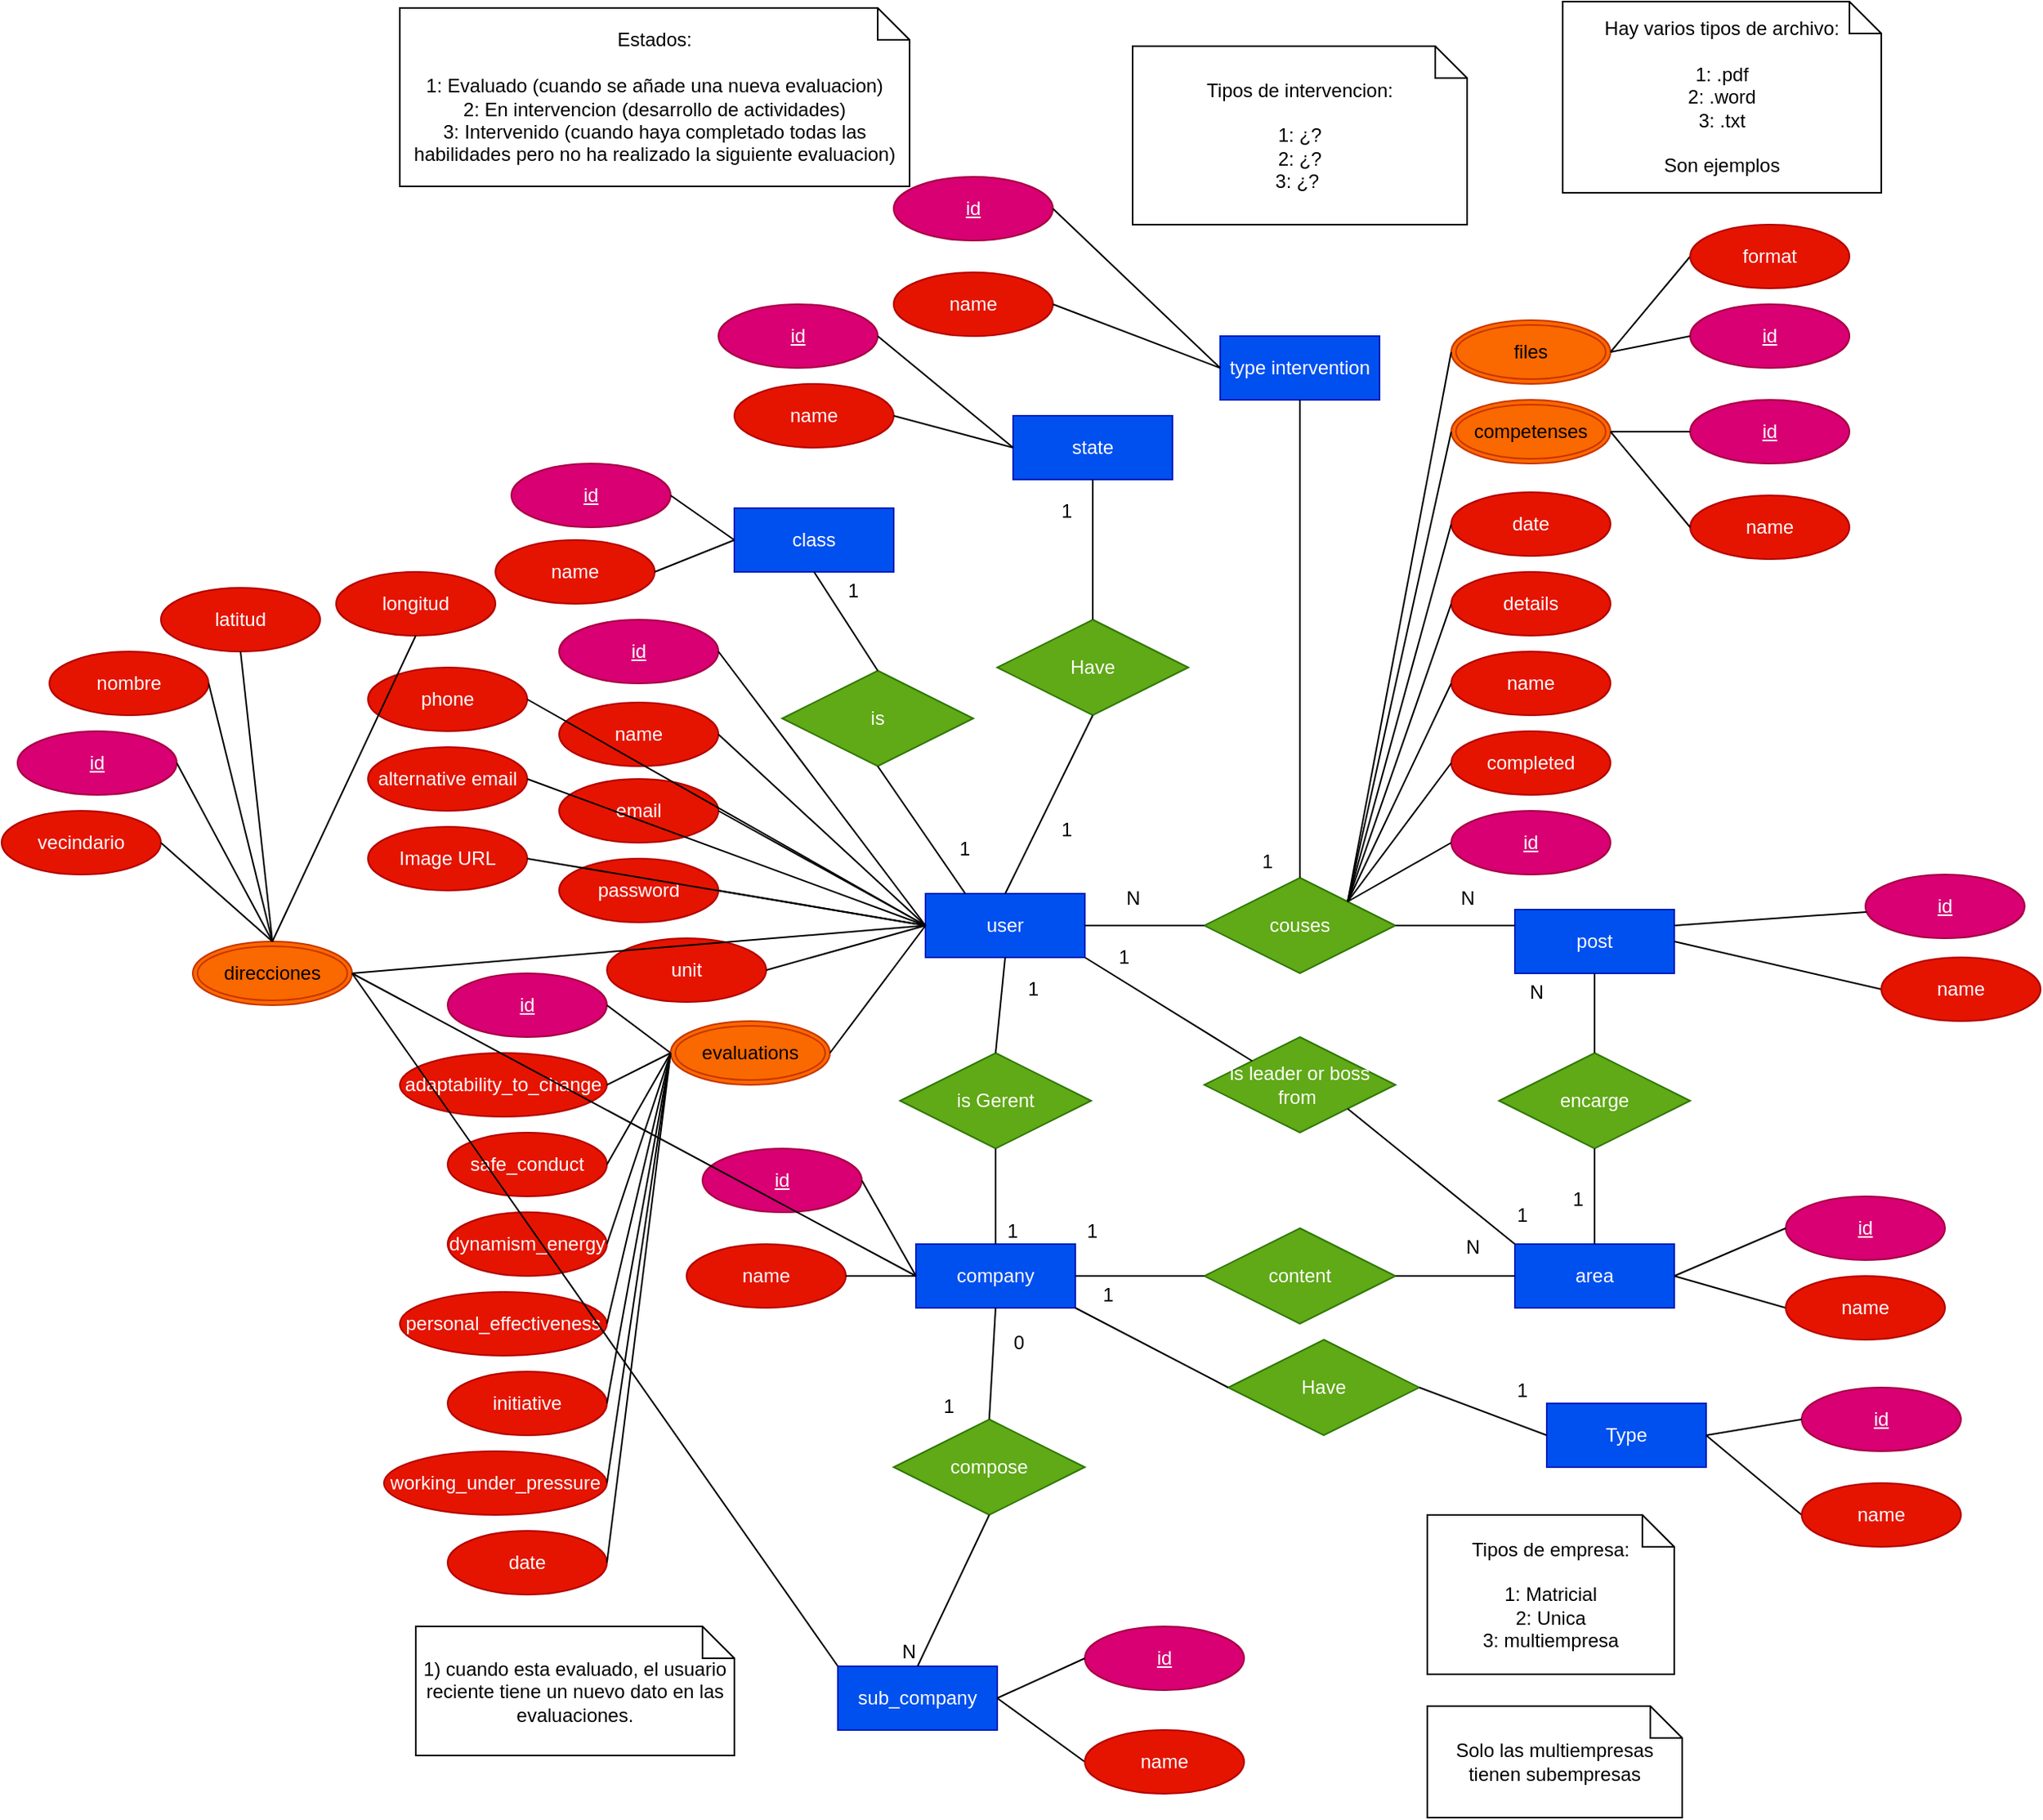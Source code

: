 <mxfile version="24.2.5" type="device">
  <diagram name="Página-1" id="EYCb0lUBgIPTqlnslGdS">
    <mxGraphModel dx="2062" dy="1909" grid="1" gridSize="10" guides="1" tooltips="1" connect="1" arrows="1" fold="1" page="1" pageScale="1" pageWidth="827" pageHeight="1169" math="0" shadow="0">
      <root>
        <mxCell id="0" />
        <mxCell id="1" parent="0" />
        <mxCell id="y1MdgZfW1Sjy6cEv1bNo-1" value="user" style="whiteSpace=wrap;html=1;align=center;fillColor=#0050ef;fontColor=#ffffff;strokeColor=#001DBC;" parent="1" vertex="1">
          <mxGeometry x="330" y="60" width="100" height="40" as="geometry" />
        </mxCell>
        <mxCell id="y1MdgZfW1Sjy6cEv1bNo-3" value="id" style="ellipse;whiteSpace=wrap;html=1;align=center;fontStyle=4;fillColor=#d80073;fontColor=#ffffff;strokeColor=#A50040;" parent="1" vertex="1">
          <mxGeometry x="100" y="-112" width="100" height="40" as="geometry" />
        </mxCell>
        <mxCell id="y1MdgZfW1Sjy6cEv1bNo-4" value="name" style="ellipse;whiteSpace=wrap;html=1;align=center;fillColor=#e51400;fontColor=#ffffff;strokeColor=#B20000;fontStyle=0" parent="1" vertex="1">
          <mxGeometry x="100" y="-60" width="100" height="40" as="geometry" />
        </mxCell>
        <mxCell id="y1MdgZfW1Sjy6cEv1bNo-5" value="" style="endArrow=none;html=1;rounded=0;exitX=1;exitY=0.5;exitDx=0;exitDy=0;entryX=0;entryY=0.5;entryDx=0;entryDy=0;" parent="1" source="y1MdgZfW1Sjy6cEv1bNo-3" target="y1MdgZfW1Sjy6cEv1bNo-1" edge="1">
          <mxGeometry relative="1" as="geometry">
            <mxPoint x="330" y="320" as="sourcePoint" />
            <mxPoint x="490" y="320" as="targetPoint" />
          </mxGeometry>
        </mxCell>
        <mxCell id="y1MdgZfW1Sjy6cEv1bNo-6" value="" style="endArrow=none;html=1;rounded=0;exitX=1;exitY=0.5;exitDx=0;exitDy=0;entryX=0;entryY=0.5;entryDx=0;entryDy=0;" parent="1" source="y1MdgZfW1Sjy6cEv1bNo-4" target="y1MdgZfW1Sjy6cEv1bNo-1" edge="1">
          <mxGeometry relative="1" as="geometry">
            <mxPoint x="170" y="50" as="sourcePoint" />
            <mxPoint x="230" y="110" as="targetPoint" />
          </mxGeometry>
        </mxCell>
        <mxCell id="y1MdgZfW1Sjy6cEv1bNo-7" value="company" style="whiteSpace=wrap;html=1;align=center;fillColor=#0050ef;fontColor=#ffffff;strokeColor=#001DBC;" parent="1" vertex="1">
          <mxGeometry x="324" y="280" width="100" height="40" as="geometry" />
        </mxCell>
        <mxCell id="y1MdgZfW1Sjy6cEv1bNo-8" value="id" style="ellipse;whiteSpace=wrap;html=1;align=center;fontStyle=4;fillColor=#d80073;fontColor=#ffffff;strokeColor=#A50040;" parent="1" vertex="1">
          <mxGeometry x="190" y="220" width="100" height="40" as="geometry" />
        </mxCell>
        <mxCell id="y1MdgZfW1Sjy6cEv1bNo-10" value="" style="endArrow=none;html=1;rounded=0;entryX=0;entryY=0.5;entryDx=0;entryDy=0;exitX=1;exitY=0.5;exitDx=0;exitDy=0;" parent="1" source="y1MdgZfW1Sjy6cEv1bNo-8" target="y1MdgZfW1Sjy6cEv1bNo-7" edge="1">
          <mxGeometry relative="1" as="geometry">
            <mxPoint x="810" y="-100" as="sourcePoint" />
            <mxPoint x="370" y="-30" as="targetPoint" />
          </mxGeometry>
        </mxCell>
        <mxCell id="y1MdgZfW1Sjy6cEv1bNo-12" value="area" style="whiteSpace=wrap;html=1;align=center;fillColor=#0050ef;fontColor=#ffffff;strokeColor=#001DBC;" parent="1" vertex="1">
          <mxGeometry x="700" y="280" width="100" height="40" as="geometry" />
        </mxCell>
        <mxCell id="y1MdgZfW1Sjy6cEv1bNo-13" value="id" style="ellipse;whiteSpace=wrap;html=1;align=center;fontStyle=4;fillColor=#d80073;fontColor=#ffffff;strokeColor=#A50040;" parent="1" vertex="1">
          <mxGeometry x="870" y="250" width="100" height="40" as="geometry" />
        </mxCell>
        <mxCell id="y1MdgZfW1Sjy6cEv1bNo-15" value="" style="endArrow=none;html=1;rounded=0;entryX=1;entryY=0.5;entryDx=0;entryDy=0;exitX=0;exitY=0.5;exitDx=0;exitDy=0;" parent="1" source="y1MdgZfW1Sjy6cEv1bNo-13" target="y1MdgZfW1Sjy6cEv1bNo-12" edge="1">
          <mxGeometry relative="1" as="geometry">
            <mxPoint x="735" y="410" as="sourcePoint" />
            <mxPoint x="295" y="480" as="targetPoint" />
          </mxGeometry>
        </mxCell>
        <mxCell id="y1MdgZfW1Sjy6cEv1bNo-16" value="" style="endArrow=none;html=1;rounded=0;entryX=1;entryY=0.5;entryDx=0;entryDy=0;exitX=0;exitY=0.5;exitDx=0;exitDy=0;" parent="1" source="bUBmeDMxn6DlmTPQOXft-6" target="y1MdgZfW1Sjy6cEv1bNo-12" edge="1">
          <mxGeometry relative="1" as="geometry">
            <mxPoint x="745" y="470" as="sourcePoint" />
            <mxPoint x="705" y="480" as="targetPoint" />
          </mxGeometry>
        </mxCell>
        <mxCell id="y1MdgZfW1Sjy6cEv1bNo-17" value="post" style="whiteSpace=wrap;html=1;align=center;fillColor=#0050ef;fontColor=#ffffff;strokeColor=#001DBC;" parent="1" vertex="1">
          <mxGeometry x="700" y="70" width="100" height="40" as="geometry" />
        </mxCell>
        <mxCell id="y1MdgZfW1Sjy6cEv1bNo-18" value="id" style="ellipse;whiteSpace=wrap;html=1;align=center;fontStyle=4;fillColor=#d80073;fontColor=#ffffff;strokeColor=#A50040;" parent="1" vertex="1">
          <mxGeometry x="920" y="48" width="100" height="40" as="geometry" />
        </mxCell>
        <mxCell id="y1MdgZfW1Sjy6cEv1bNo-20" value="" style="endArrow=none;html=1;rounded=0;entryX=1;entryY=0.25;entryDx=0;entryDy=0;" parent="1" source="y1MdgZfW1Sjy6cEv1bNo-18" target="y1MdgZfW1Sjy6cEv1bNo-17" edge="1">
          <mxGeometry relative="1" as="geometry">
            <mxPoint x="335" y="730" as="sourcePoint" />
            <mxPoint x="-105" y="800" as="targetPoint" />
          </mxGeometry>
        </mxCell>
        <mxCell id="y1MdgZfW1Sjy6cEv1bNo-21" value="" style="endArrow=none;html=1;rounded=0;entryX=1;entryY=0.5;entryDx=0;entryDy=0;exitX=0;exitY=0.5;exitDx=0;exitDy=0;" parent="1" source="bUBmeDMxn6DlmTPQOXft-8" target="y1MdgZfW1Sjy6cEv1bNo-17" edge="1">
          <mxGeometry relative="1" as="geometry">
            <mxPoint x="304" y="870" as="sourcePoint" />
            <mxPoint x="305" y="800" as="targetPoint" />
          </mxGeometry>
        </mxCell>
        <mxCell id="y1MdgZfW1Sjy6cEv1bNo-22" value="sub_company" style="whiteSpace=wrap;html=1;align=center;fillColor=#0050ef;fontColor=#ffffff;strokeColor=#001DBC;" parent="1" vertex="1">
          <mxGeometry x="275" y="545" width="100" height="40" as="geometry" />
        </mxCell>
        <mxCell id="y1MdgZfW1Sjy6cEv1bNo-23" value="id" style="ellipse;whiteSpace=wrap;html=1;align=center;fontStyle=4;fillColor=#d80073;fontColor=#ffffff;strokeColor=#A50040;" parent="1" vertex="1">
          <mxGeometry x="430" y="520" width="100" height="40" as="geometry" />
        </mxCell>
        <mxCell id="y1MdgZfW1Sjy6cEv1bNo-25" value="" style="endArrow=none;html=1;rounded=0;entryX=1;entryY=0.5;entryDx=0;entryDy=0;exitX=0;exitY=0.5;exitDx=0;exitDy=0;" parent="1" source="y1MdgZfW1Sjy6cEv1bNo-23" target="y1MdgZfW1Sjy6cEv1bNo-22" edge="1">
          <mxGeometry relative="1" as="geometry">
            <mxPoint x="325" y="890" as="sourcePoint" />
            <mxPoint x="-115" y="960" as="targetPoint" />
          </mxGeometry>
        </mxCell>
        <mxCell id="y1MdgZfW1Sjy6cEv1bNo-26" value="" style="endArrow=none;html=1;rounded=0;entryX=1;entryY=0.5;entryDx=0;entryDy=0;exitX=0;exitY=0.5;exitDx=0;exitDy=0;" parent="1" source="nqPw1B9akF7yrXSdxcPa-13" target="y1MdgZfW1Sjy6cEv1bNo-22" edge="1">
          <mxGeometry relative="1" as="geometry">
            <mxPoint x="395" y="920" as="sourcePoint" />
            <mxPoint x="295" y="960" as="targetPoint" />
          </mxGeometry>
        </mxCell>
        <mxCell id="y1MdgZfW1Sjy6cEv1bNo-27" value="evaluations" style="ellipse;shape=doubleEllipse;margin=3;whiteSpace=wrap;html=1;align=center;fillColor=#fa6800;fontColor=#000000;strokeColor=#C73500;" parent="1" vertex="1">
          <mxGeometry x="170" y="140" width="100" height="40" as="geometry" />
        </mxCell>
        <mxCell id="y1MdgZfW1Sjy6cEv1bNo-28" value="" style="endArrow=none;html=1;rounded=0;exitX=1;exitY=0.5;exitDx=0;exitDy=0;entryX=0;entryY=0.5;entryDx=0;entryDy=0;" parent="1" source="y1MdgZfW1Sjy6cEv1bNo-27" target="y1MdgZfW1Sjy6cEv1bNo-1" edge="1">
          <mxGeometry relative="1" as="geometry">
            <mxPoint x="170" y="110" as="sourcePoint" />
            <mxPoint x="220" y="110" as="targetPoint" />
          </mxGeometry>
        </mxCell>
        <mxCell id="y1MdgZfW1Sjy6cEv1bNo-29" value="id" style="ellipse;whiteSpace=wrap;html=1;align=center;fontStyle=4;fillColor=#d80073;fontColor=#ffffff;strokeColor=#A50040;" parent="1" vertex="1">
          <mxGeometry x="30" y="110" width="100" height="40" as="geometry" />
        </mxCell>
        <mxCell id="y1MdgZfW1Sjy6cEv1bNo-32" value="adaptability_to_change" style="ellipse;whiteSpace=wrap;html=1;align=center;fillColor=#e51400;fontColor=#ffffff;strokeColor=#B20000;" parent="1" vertex="1">
          <mxGeometry y="160" width="130" height="40" as="geometry" />
        </mxCell>
        <mxCell id="y1MdgZfW1Sjy6cEv1bNo-33" value="safe_conduct" style="ellipse;whiteSpace=wrap;html=1;align=center;fillColor=#e51400;fontColor=#ffffff;strokeColor=#B20000;" parent="1" vertex="1">
          <mxGeometry x="30" y="210" width="100" height="40" as="geometry" />
        </mxCell>
        <mxCell id="y1MdgZfW1Sjy6cEv1bNo-34" value="dynamism_energy" style="ellipse;whiteSpace=wrap;html=1;align=center;fillColor=#e51400;fontColor=#ffffff;strokeColor=#B20000;" parent="1" vertex="1">
          <mxGeometry x="30" y="260" width="100" height="40" as="geometry" />
        </mxCell>
        <mxCell id="y1MdgZfW1Sjy6cEv1bNo-35" value="personal_effectiveness" style="ellipse;whiteSpace=wrap;html=1;align=center;fillColor=#e51400;fontColor=#ffffff;strokeColor=#B20000;" parent="1" vertex="1">
          <mxGeometry y="310" width="130" height="40" as="geometry" />
        </mxCell>
        <mxCell id="y1MdgZfW1Sjy6cEv1bNo-36" value="initiative" style="ellipse;whiteSpace=wrap;html=1;align=center;fillColor=#e51400;fontColor=#ffffff;strokeColor=#B20000;" parent="1" vertex="1">
          <mxGeometry x="30" y="360" width="100" height="40" as="geometry" />
        </mxCell>
        <mxCell id="y1MdgZfW1Sjy6cEv1bNo-37" value="working_under_pressure" style="ellipse;whiteSpace=wrap;html=1;align=center;fillColor=#e51400;fontColor=#ffffff;strokeColor=#B20000;" parent="1" vertex="1">
          <mxGeometry x="-10" y="410" width="140" height="40" as="geometry" />
        </mxCell>
        <mxCell id="y1MdgZfW1Sjy6cEv1bNo-38" value="date" style="ellipse;whiteSpace=wrap;html=1;align=center;fillColor=#e51400;fontColor=#ffffff;strokeColor=#B20000;" parent="1" vertex="1">
          <mxGeometry x="30" y="460" width="100" height="40" as="geometry" />
        </mxCell>
        <mxCell id="y1MdgZfW1Sjy6cEv1bNo-39" value="" style="endArrow=none;html=1;rounded=0;exitX=0;exitY=0.5;exitDx=0;exitDy=0;entryX=1;entryY=0.5;entryDx=0;entryDy=0;" parent="1" source="y1MdgZfW1Sjy6cEv1bNo-27" target="y1MdgZfW1Sjy6cEv1bNo-29" edge="1">
          <mxGeometry relative="1" as="geometry">
            <mxPoint x="270" y="310" as="sourcePoint" />
            <mxPoint x="320" y="110" as="targetPoint" />
          </mxGeometry>
        </mxCell>
        <mxCell id="y1MdgZfW1Sjy6cEv1bNo-40" value="" style="endArrow=none;html=1;rounded=0;entryX=1;entryY=0.5;entryDx=0;entryDy=0;exitX=0;exitY=0.5;exitDx=0;exitDy=0;" parent="1" source="y1MdgZfW1Sjy6cEv1bNo-27" target="y1MdgZfW1Sjy6cEv1bNo-32" edge="1">
          <mxGeometry relative="1" as="geometry">
            <mxPoint x="200" y="240" as="sourcePoint" />
            <mxPoint x="140" y="140" as="targetPoint" />
          </mxGeometry>
        </mxCell>
        <mxCell id="y1MdgZfW1Sjy6cEv1bNo-41" value="" style="endArrow=none;html=1;rounded=0;entryX=1;entryY=0.5;entryDx=0;entryDy=0;exitX=0;exitY=0.5;exitDx=0;exitDy=0;" parent="1" source="y1MdgZfW1Sjy6cEv1bNo-27" target="y1MdgZfW1Sjy6cEv1bNo-33" edge="1">
          <mxGeometry relative="1" as="geometry">
            <mxPoint x="170" y="310" as="sourcePoint" />
            <mxPoint x="140" y="190" as="targetPoint" />
          </mxGeometry>
        </mxCell>
        <mxCell id="y1MdgZfW1Sjy6cEv1bNo-42" value="" style="endArrow=none;html=1;rounded=0;entryX=1;entryY=0.5;entryDx=0;entryDy=0;exitX=0;exitY=0.5;exitDx=0;exitDy=0;" parent="1" source="y1MdgZfW1Sjy6cEv1bNo-27" target="y1MdgZfW1Sjy6cEv1bNo-34" edge="1">
          <mxGeometry relative="1" as="geometry">
            <mxPoint x="160" y="330" as="sourcePoint" />
            <mxPoint x="140" y="240" as="targetPoint" />
          </mxGeometry>
        </mxCell>
        <mxCell id="y1MdgZfW1Sjy6cEv1bNo-43" value="" style="endArrow=none;html=1;rounded=0;entryX=1;entryY=0.5;entryDx=0;entryDy=0;exitX=0;exitY=0.5;exitDx=0;exitDy=0;" parent="1" source="y1MdgZfW1Sjy6cEv1bNo-27" target="y1MdgZfW1Sjy6cEv1bNo-35" edge="1">
          <mxGeometry relative="1" as="geometry">
            <mxPoint x="170" y="310" as="sourcePoint" />
            <mxPoint x="140" y="290" as="targetPoint" />
          </mxGeometry>
        </mxCell>
        <mxCell id="y1MdgZfW1Sjy6cEv1bNo-44" value="" style="endArrow=none;html=1;rounded=0;entryX=1;entryY=0.5;entryDx=0;entryDy=0;exitX=0;exitY=0.5;exitDx=0;exitDy=0;" parent="1" source="y1MdgZfW1Sjy6cEv1bNo-27" target="y1MdgZfW1Sjy6cEv1bNo-36" edge="1">
          <mxGeometry relative="1" as="geometry">
            <mxPoint x="170" y="250" as="sourcePoint" />
            <mxPoint x="150" y="300" as="targetPoint" />
          </mxGeometry>
        </mxCell>
        <mxCell id="y1MdgZfW1Sjy6cEv1bNo-45" value="" style="endArrow=none;html=1;rounded=0;entryX=1;entryY=0.5;entryDx=0;entryDy=0;exitX=0;exitY=0.5;exitDx=0;exitDy=0;" parent="1" source="y1MdgZfW1Sjy6cEv1bNo-27" target="y1MdgZfW1Sjy6cEv1bNo-37" edge="1">
          <mxGeometry relative="1" as="geometry">
            <mxPoint x="190" y="330" as="sourcePoint" />
            <mxPoint x="160" y="310" as="targetPoint" />
          </mxGeometry>
        </mxCell>
        <mxCell id="y1MdgZfW1Sjy6cEv1bNo-46" value="" style="endArrow=none;html=1;rounded=0;entryX=1;entryY=0.5;entryDx=0;entryDy=0;exitX=0;exitY=0.5;exitDx=0;exitDy=0;" parent="1" source="y1MdgZfW1Sjy6cEv1bNo-27" target="y1MdgZfW1Sjy6cEv1bNo-38" edge="1">
          <mxGeometry relative="1" as="geometry">
            <mxPoint x="200" y="340" as="sourcePoint" />
            <mxPoint x="170" y="320" as="targetPoint" />
          </mxGeometry>
        </mxCell>
        <mxCell id="y1MdgZfW1Sjy6cEv1bNo-47" value="couses" style="shape=rhombus;perimeter=rhombusPerimeter;whiteSpace=wrap;html=1;align=center;fillColor=#60a917;fontColor=#ffffff;strokeColor=#2D7600;" parent="1" vertex="1">
          <mxGeometry x="505" y="50" width="120" height="60" as="geometry" />
        </mxCell>
        <mxCell id="y1MdgZfW1Sjy6cEv1bNo-49" value="" style="endArrow=none;html=1;rounded=0;entryX=1;entryY=0.5;entryDx=0;entryDy=0;exitX=0;exitY=0.5;exitDx=0;exitDy=0;" parent="1" source="y1MdgZfW1Sjy6cEv1bNo-47" target="y1MdgZfW1Sjy6cEv1bNo-1" edge="1">
          <mxGeometry relative="1" as="geometry">
            <mxPoint x="460" y="270" as="sourcePoint" />
            <mxPoint x="620" y="270" as="targetPoint" />
          </mxGeometry>
        </mxCell>
        <mxCell id="bUBmeDMxn6DlmTPQOXft-1" value="compose" style="shape=rhombus;perimeter=rhombusPerimeter;whiteSpace=wrap;html=1;align=center;fillColor=#60a917;fontColor=#ffffff;strokeColor=#2D7600;" parent="1" vertex="1">
          <mxGeometry x="310" y="390" width="120" height="60" as="geometry" />
        </mxCell>
        <mxCell id="bUBmeDMxn6DlmTPQOXft-2" value="" style="endArrow=none;html=1;rounded=0;exitX=0.5;exitY=0;exitDx=0;exitDy=0;entryX=0.5;entryY=1;entryDx=0;entryDy=0;" parent="1" source="bUBmeDMxn6DlmTPQOXft-1" target="y1MdgZfW1Sjy6cEv1bNo-7" edge="1">
          <mxGeometry relative="1" as="geometry">
            <mxPoint x="15" y="620" as="sourcePoint" />
            <mxPoint x="335" y="680" as="targetPoint" />
          </mxGeometry>
        </mxCell>
        <mxCell id="bUBmeDMxn6DlmTPQOXft-3" value="0" style="resizable=0;html=1;whiteSpace=wrap;align=right;verticalAlign=bottom;" parent="bUBmeDMxn6DlmTPQOXft-2" connectable="0" vertex="1">
          <mxGeometry x="1" relative="1" as="geometry">
            <mxPoint x="20" y="30" as="offset" />
          </mxGeometry>
        </mxCell>
        <mxCell id="bUBmeDMxn6DlmTPQOXft-4" value="" style="endArrow=none;html=1;rounded=0;entryX=0.5;entryY=0;entryDx=0;entryDy=0;exitX=0.5;exitY=1;exitDx=0;exitDy=0;" parent="1" source="bUBmeDMxn6DlmTPQOXft-1" target="y1MdgZfW1Sjy6cEv1bNo-22" edge="1">
          <mxGeometry relative="1" as="geometry">
            <mxPoint x="135" y="620" as="sourcePoint" />
            <mxPoint x="195" y="620" as="targetPoint" />
          </mxGeometry>
        </mxCell>
        <mxCell id="bUBmeDMxn6DlmTPQOXft-5" value="N" style="resizable=0;html=1;whiteSpace=wrap;align=right;verticalAlign=bottom;" parent="bUBmeDMxn6DlmTPQOXft-4" connectable="0" vertex="1">
          <mxGeometry x="1" relative="1" as="geometry" />
        </mxCell>
        <mxCell id="bUBmeDMxn6DlmTPQOXft-6" value="name" style="ellipse;whiteSpace=wrap;html=1;align=center;fillColor=#e51400;fontColor=#ffffff;strokeColor=#B20000;" parent="1" vertex="1">
          <mxGeometry x="870" y="300" width="100" height="40" as="geometry" />
        </mxCell>
        <mxCell id="bUBmeDMxn6DlmTPQOXft-8" value="name" style="ellipse;whiteSpace=wrap;html=1;align=center;fillColor=#e51400;fontColor=#ffffff;strokeColor=#B20000;" parent="1" vertex="1">
          <mxGeometry x="930" y="100" width="100" height="40" as="geometry" />
        </mxCell>
        <mxCell id="nqPw1B9akF7yrXSdxcPa-9" value="1" style="resizable=0;html=1;whiteSpace=wrap;align=right;verticalAlign=bottom;" parent="1" connectable="0" vertex="1">
          <mxGeometry x="349.997" y="390.005" as="geometry" />
        </mxCell>
        <mxCell id="nqPw1B9akF7yrXSdxcPa-11" value="name" style="ellipse;whiteSpace=wrap;html=1;align=center;fillColor=#e51400;fontColor=#ffffff;strokeColor=#B20000;" parent="1" vertex="1">
          <mxGeometry x="180" y="280" width="100" height="40" as="geometry" />
        </mxCell>
        <mxCell id="nqPw1B9akF7yrXSdxcPa-12" value="" style="endArrow=none;html=1;rounded=0;entryX=0;entryY=0.5;entryDx=0;entryDy=0;exitX=1;exitY=0.5;exitDx=0;exitDy=0;" parent="1" source="nqPw1B9akF7yrXSdxcPa-11" target="y1MdgZfW1Sjy6cEv1bNo-7" edge="1">
          <mxGeometry relative="1" as="geometry">
            <mxPoint x="365" y="480" as="sourcePoint" />
            <mxPoint x="295" y="590" as="targetPoint" />
          </mxGeometry>
        </mxCell>
        <mxCell id="nqPw1B9akF7yrXSdxcPa-13" value="name" style="ellipse;whiteSpace=wrap;html=1;align=center;fillColor=#e51400;fontColor=#ffffff;strokeColor=#B20000;" parent="1" vertex="1">
          <mxGeometry x="430" y="585" width="100" height="40" as="geometry" />
        </mxCell>
        <mxCell id="nqPw1B9akF7yrXSdxcPa-17" value="" style="endArrow=none;html=1;rounded=0;exitX=1;exitY=0.5;exitDx=0;exitDy=0;entryX=0;entryY=0.25;entryDx=0;entryDy=0;" parent="1" source="y1MdgZfW1Sjy6cEv1bNo-47" target="y1MdgZfW1Sjy6cEv1bNo-17" edge="1">
          <mxGeometry relative="1" as="geometry">
            <mxPoint x="510" y="90" as="sourcePoint" />
            <mxPoint x="680" y="80" as="targetPoint" />
          </mxGeometry>
        </mxCell>
        <mxCell id="nqPw1B9akF7yrXSdxcPa-18" value="encarge" style="shape=rhombus;perimeter=rhombusPerimeter;whiteSpace=wrap;html=1;align=center;fillColor=#60a917;fontColor=#ffffff;strokeColor=#2D7600;" parent="1" vertex="1">
          <mxGeometry x="690" y="160" width="120" height="60" as="geometry" />
        </mxCell>
        <mxCell id="nqPw1B9akF7yrXSdxcPa-19" value="" style="endArrow=none;html=1;rounded=0;exitX=0.5;exitY=0;exitDx=0;exitDy=0;entryX=0.5;entryY=1;entryDx=0;entryDy=0;" parent="1" source="nqPw1B9akF7yrXSdxcPa-18" target="y1MdgZfW1Sjy6cEv1bNo-17" edge="1">
          <mxGeometry relative="1" as="geometry">
            <mxPoint x="630" y="90" as="sourcePoint" />
            <mxPoint x="710" y="90" as="targetPoint" />
          </mxGeometry>
        </mxCell>
        <mxCell id="nqPw1B9akF7yrXSdxcPa-20" value="" style="endArrow=none;html=1;rounded=0;exitX=0.5;exitY=1;exitDx=0;exitDy=0;entryX=0.5;entryY=0;entryDx=0;entryDy=0;" parent="1" source="nqPw1B9akF7yrXSdxcPa-18" target="y1MdgZfW1Sjy6cEv1bNo-12" edge="1">
          <mxGeometry relative="1" as="geometry">
            <mxPoint x="640" y="100" as="sourcePoint" />
            <mxPoint x="720" y="100" as="targetPoint" />
          </mxGeometry>
        </mxCell>
        <mxCell id="nqPw1B9akF7yrXSdxcPa-21" value="N" style="resizable=0;html=1;whiteSpace=wrap;align=right;verticalAlign=bottom;" parent="1" connectable="0" vertex="1">
          <mxGeometry x="719.997" y="130.005" as="geometry" />
        </mxCell>
        <mxCell id="nqPw1B9akF7yrXSdxcPa-22" value="1" style="resizable=0;html=1;whiteSpace=wrap;align=right;verticalAlign=bottom;" parent="1" connectable="0" vertex="1">
          <mxGeometry x="744.997" y="260.005" as="geometry" />
        </mxCell>
        <mxCell id="nqPw1B9akF7yrXSdxcPa-23" value="content" style="shape=rhombus;perimeter=rhombusPerimeter;whiteSpace=wrap;html=1;align=center;fillColor=#60a917;fontColor=#ffffff;strokeColor=#2D7600;" parent="1" vertex="1">
          <mxGeometry x="505" y="270" width="120" height="60" as="geometry" />
        </mxCell>
        <mxCell id="nqPw1B9akF7yrXSdxcPa-24" value="" style="endArrow=none;html=1;rounded=0;entryX=1;entryY=0.5;entryDx=0;entryDy=0;exitX=0;exitY=0.5;exitDx=0;exitDy=0;" parent="1" source="nqPw1B9akF7yrXSdxcPa-23" target="y1MdgZfW1Sjy6cEv1bNo-7" edge="1">
          <mxGeometry relative="1" as="geometry">
            <mxPoint x="510" y="90" as="sourcePoint" />
            <mxPoint x="430" y="100" as="targetPoint" />
          </mxGeometry>
        </mxCell>
        <mxCell id="nqPw1B9akF7yrXSdxcPa-25" value="1" style="resizable=0;html=1;whiteSpace=wrap;align=right;verticalAlign=bottom;" parent="1" connectable="0" vertex="1">
          <mxGeometry x="439.997" y="280.005" as="geometry" />
        </mxCell>
        <mxCell id="nqPw1B9akF7yrXSdxcPa-27" value="" style="endArrow=none;html=1;rounded=0;exitX=0;exitY=0.5;exitDx=0;exitDy=0;entryX=1;entryY=0.5;entryDx=0;entryDy=0;" parent="1" source="y1MdgZfW1Sjy6cEv1bNo-12" target="nqPw1B9akF7yrXSdxcPa-23" edge="1">
          <mxGeometry relative="1" as="geometry">
            <mxPoint x="720" y="170" as="sourcePoint" />
            <mxPoint x="760" y="120" as="targetPoint" />
          </mxGeometry>
        </mxCell>
        <mxCell id="nqPw1B9akF7yrXSdxcPa-28" value="N" style="resizable=0;html=1;whiteSpace=wrap;align=right;verticalAlign=bottom;" parent="1" connectable="0" vertex="1">
          <mxGeometry x="679.997" y="290.005" as="geometry" />
        </mxCell>
        <mxCell id="nqPw1B9akF7yrXSdxcPa-30" value="Type" style="whiteSpace=wrap;html=1;align=center;fillColor=#0050ef;fontColor=#ffffff;strokeColor=#001DBC;" parent="1" vertex="1">
          <mxGeometry x="720" y="380" width="100" height="40" as="geometry" />
        </mxCell>
        <mxCell id="nqPw1B9akF7yrXSdxcPa-31" value="Have" style="shape=rhombus;perimeter=rhombusPerimeter;whiteSpace=wrap;html=1;align=center;fillColor=#60a917;fontColor=#ffffff;strokeColor=#2D7600;" parent="1" vertex="1">
          <mxGeometry x="520" y="340" width="120" height="60" as="geometry" />
        </mxCell>
        <mxCell id="nqPw1B9akF7yrXSdxcPa-32" value="" style="endArrow=none;html=1;rounded=0;entryX=1;entryY=1;entryDx=0;entryDy=0;exitX=0;exitY=0.5;exitDx=0;exitDy=0;" parent="1" source="nqPw1B9akF7yrXSdxcPa-31" target="y1MdgZfW1Sjy6cEv1bNo-7" edge="1">
          <mxGeometry relative="1" as="geometry">
            <mxPoint x="515" y="300" as="sourcePoint" />
            <mxPoint x="424" y="300" as="targetPoint" />
          </mxGeometry>
        </mxCell>
        <mxCell id="nqPw1B9akF7yrXSdxcPa-33" value="1" style="resizable=0;html=1;whiteSpace=wrap;align=right;verticalAlign=bottom;" parent="1" connectable="0" vertex="1">
          <mxGeometry x="449.997" y="320.005" as="geometry" />
        </mxCell>
        <mxCell id="nqPw1B9akF7yrXSdxcPa-34" value="" style="endArrow=none;html=1;rounded=0;entryX=1;entryY=0.5;entryDx=0;entryDy=0;exitX=0;exitY=0.5;exitDx=0;exitDy=0;" parent="1" source="nqPw1B9akF7yrXSdxcPa-30" target="nqPw1B9akF7yrXSdxcPa-31" edge="1">
          <mxGeometry relative="1" as="geometry">
            <mxPoint x="500" y="340" as="sourcePoint" />
            <mxPoint x="424" y="320" as="targetPoint" />
          </mxGeometry>
        </mxCell>
        <mxCell id="nqPw1B9akF7yrXSdxcPa-35" value="1" style="resizable=0;html=1;whiteSpace=wrap;align=right;verticalAlign=bottom;" parent="1" connectable="0" vertex="1">
          <mxGeometry x="709.997" y="380.005" as="geometry" />
        </mxCell>
        <mxCell id="nqPw1B9akF7yrXSdxcPa-38" value="id" style="ellipse;whiteSpace=wrap;html=1;align=center;fontStyle=4;fillColor=#d80073;fontColor=#ffffff;strokeColor=#A50040;" parent="1" vertex="1">
          <mxGeometry x="880" y="370" width="100" height="40" as="geometry" />
        </mxCell>
        <mxCell id="nqPw1B9akF7yrXSdxcPa-39" value="" style="endArrow=none;html=1;rounded=0;entryX=1;entryY=0.5;entryDx=0;entryDy=0;exitX=0;exitY=0.5;exitDx=0;exitDy=0;" parent="1" source="nqPw1B9akF7yrXSdxcPa-38" target="nqPw1B9akF7yrXSdxcPa-30" edge="1">
          <mxGeometry relative="1" as="geometry">
            <mxPoint x="762" y="560" as="sourcePoint" />
            <mxPoint x="827" y="450" as="targetPoint" />
          </mxGeometry>
        </mxCell>
        <mxCell id="nqPw1B9akF7yrXSdxcPa-40" value="" style="endArrow=none;html=1;rounded=0;entryX=1;entryY=0.5;entryDx=0;entryDy=0;exitX=0;exitY=0.5;exitDx=0;exitDy=0;" parent="1" source="nqPw1B9akF7yrXSdxcPa-41" target="nqPw1B9akF7yrXSdxcPa-30" edge="1">
          <mxGeometry relative="1" as="geometry">
            <mxPoint x="772" y="620" as="sourcePoint" />
            <mxPoint x="827" y="450" as="targetPoint" />
          </mxGeometry>
        </mxCell>
        <mxCell id="nqPw1B9akF7yrXSdxcPa-41" value="name" style="ellipse;whiteSpace=wrap;html=1;align=center;fillColor=#e51400;fontColor=#ffffff;strokeColor=#B20000;" parent="1" vertex="1">
          <mxGeometry x="880" y="430" width="100" height="40" as="geometry" />
        </mxCell>
        <mxCell id="nqPw1B9akF7yrXSdxcPa-53" value="Estados:&lt;div&gt;&lt;br&gt;&lt;/div&gt;&lt;div&gt;1: Evaluado (cuando se añade una nueva evaluacion)&lt;/div&gt;&lt;div&gt;2: En intervencion (desarrollo de actividades)&lt;/div&gt;&lt;div&gt;3: Intervenido (cuando haya completado todas las habilidades pero no ha realizado la siguiente evaluacion)&lt;/div&gt;" style="shape=note;size=20;whiteSpace=wrap;html=1;" parent="1" vertex="1">
          <mxGeometry y="-496" width="320" height="112" as="geometry" />
        </mxCell>
        <mxCell id="nqPw1B9akF7yrXSdxcPa-56" value="state" style="whiteSpace=wrap;html=1;align=center;fillColor=#0050ef;fontColor=#ffffff;strokeColor=#001DBC;" parent="1" vertex="1">
          <mxGeometry x="385" y="-240" width="100" height="40" as="geometry" />
        </mxCell>
        <mxCell id="nqPw1B9akF7yrXSdxcPa-57" value="Have" style="shape=rhombus;perimeter=rhombusPerimeter;whiteSpace=wrap;html=1;align=center;fillColor=#60a917;fontColor=#ffffff;strokeColor=#2D7600;" parent="1" vertex="1">
          <mxGeometry x="375" y="-112" width="120" height="60" as="geometry" />
        </mxCell>
        <mxCell id="nqPw1B9akF7yrXSdxcPa-58" value="" style="endArrow=none;html=1;rounded=0;entryX=0.5;entryY=0;entryDx=0;entryDy=0;exitX=0.5;exitY=1;exitDx=0;exitDy=0;" parent="1" source="nqPw1B9akF7yrXSdxcPa-57" target="y1MdgZfW1Sjy6cEv1bNo-1" edge="1">
          <mxGeometry relative="1" as="geometry">
            <mxPoint x="515" y="90" as="sourcePoint" />
            <mxPoint x="440" y="90" as="targetPoint" />
          </mxGeometry>
        </mxCell>
        <mxCell id="nqPw1B9akF7yrXSdxcPa-60" value="" style="endArrow=none;html=1;rounded=0;entryX=0.5;entryY=1;entryDx=0;entryDy=0;exitX=0.5;exitY=0;exitDx=0;exitDy=0;" parent="1" source="nqPw1B9akF7yrXSdxcPa-57" target="nqPw1B9akF7yrXSdxcPa-56" edge="1">
          <mxGeometry relative="1" as="geometry">
            <mxPoint x="480" y="30" as="sourcePoint" />
            <mxPoint x="440" y="70" as="targetPoint" />
          </mxGeometry>
        </mxCell>
        <mxCell id="nqPw1B9akF7yrXSdxcPa-62" value="1" style="resizable=0;html=1;whiteSpace=wrap;align=right;verticalAlign=bottom;" parent="1" connectable="0" vertex="1">
          <mxGeometry x="423.997" y="-171.995" as="geometry" />
        </mxCell>
        <mxCell id="nqPw1B9akF7yrXSdxcPa-63" value="1" style="resizable=0;html=1;whiteSpace=wrap;align=right;verticalAlign=bottom;" parent="1" connectable="0" vertex="1">
          <mxGeometry x="423.997" y="28.005" as="geometry" />
        </mxCell>
        <mxCell id="nqPw1B9akF7yrXSdxcPa-64" value="id" style="ellipse;whiteSpace=wrap;html=1;align=center;fontStyle=4;fillColor=#d80073;fontColor=#ffffff;strokeColor=#A50040;" parent="1" vertex="1">
          <mxGeometry x="200" y="-310" width="100" height="40" as="geometry" />
        </mxCell>
        <mxCell id="nqPw1B9akF7yrXSdxcPa-65" value="name" style="ellipse;whiteSpace=wrap;html=1;align=center;fillColor=#e51400;fontColor=#ffffff;strokeColor=#B20000;fontStyle=0" parent="1" vertex="1">
          <mxGeometry x="210" y="-260" width="100" height="40" as="geometry" />
        </mxCell>
        <mxCell id="nqPw1B9akF7yrXSdxcPa-66" value="" style="endArrow=none;html=1;rounded=0;exitX=1;exitY=0.5;exitDx=0;exitDy=0;entryX=0;entryY=0.5;entryDx=0;entryDy=0;" parent="1" source="nqPw1B9akF7yrXSdxcPa-64" target="nqPw1B9akF7yrXSdxcPa-56" edge="1">
          <mxGeometry relative="1" as="geometry">
            <mxPoint x="320" y="60" as="sourcePoint" />
            <mxPoint x="320" y="-180" as="targetPoint" />
          </mxGeometry>
        </mxCell>
        <mxCell id="nqPw1B9akF7yrXSdxcPa-67" value="" style="endArrow=none;html=1;rounded=0;exitX=1;exitY=0.5;exitDx=0;exitDy=0;entryX=0;entryY=0.5;entryDx=0;entryDy=0;" parent="1" source="nqPw1B9akF7yrXSdxcPa-65" target="nqPw1B9akF7yrXSdxcPa-56" edge="1">
          <mxGeometry relative="1" as="geometry">
            <mxPoint x="160" y="-210" as="sourcePoint" />
            <mxPoint x="320" y="-180" as="targetPoint" />
          </mxGeometry>
        </mxCell>
        <mxCell id="nqPw1B9akF7yrXSdxcPa-73" value="N" style="text;html=1;align=center;verticalAlign=middle;resizable=0;points=[];autosize=1;strokeColor=none;fillColor=none;" parent="1" vertex="1">
          <mxGeometry x="655" y="48" width="30" height="30" as="geometry" />
        </mxCell>
        <mxCell id="nqPw1B9akF7yrXSdxcPa-74" value="N" style="text;html=1;align=center;verticalAlign=middle;resizable=0;points=[];autosize=1;strokeColor=none;fillColor=none;" parent="1" vertex="1">
          <mxGeometry x="445" y="48" width="30" height="30" as="geometry" />
        </mxCell>
        <mxCell id="nqPw1B9akF7yrXSdxcPa-76" value="completed" style="ellipse;whiteSpace=wrap;html=1;align=center;fillColor=#e51400;fontColor=#ffffff;strokeColor=#B20000;" parent="1" vertex="1">
          <mxGeometry x="660" y="-42" width="100" height="40" as="geometry" />
        </mxCell>
        <mxCell id="nqPw1B9akF7yrXSdxcPa-77" value="id" style="ellipse;whiteSpace=wrap;html=1;align=center;fontStyle=4;fillColor=#d80073;fontColor=#ffffff;strokeColor=#A50040;" parent="1" vertex="1">
          <mxGeometry x="660" y="8" width="100" height="40" as="geometry" />
        </mxCell>
        <mxCell id="nqPw1B9akF7yrXSdxcPa-78" value="name" style="ellipse;whiteSpace=wrap;html=1;align=center;fillColor=#e51400;fontColor=#ffffff;strokeColor=#B20000;" parent="1" vertex="1">
          <mxGeometry x="660" y="-92" width="100" height="40" as="geometry" />
        </mxCell>
        <mxCell id="nqPw1B9akF7yrXSdxcPa-79" value="details" style="ellipse;whiteSpace=wrap;html=1;align=center;fillColor=#e51400;fontColor=#ffffff;strokeColor=#B20000;" parent="1" vertex="1">
          <mxGeometry x="660" y="-142" width="100" height="40" as="geometry" />
        </mxCell>
        <mxCell id="nqPw1B9akF7yrXSdxcPa-80" value="date" style="ellipse;whiteSpace=wrap;html=1;align=center;fillColor=#e51400;fontColor=#ffffff;strokeColor=#B20000;" parent="1" vertex="1">
          <mxGeometry x="660" y="-192" width="100" height="40" as="geometry" />
        </mxCell>
        <mxCell id="nqPw1B9akF7yrXSdxcPa-81" value="type intervention" style="whiteSpace=wrap;html=1;align=center;fillColor=#0050ef;fontColor=#ffffff;strokeColor=#001DBC;" parent="1" vertex="1">
          <mxGeometry x="515" y="-290" width="100" height="40" as="geometry" />
        </mxCell>
        <mxCell id="nqPw1B9akF7yrXSdxcPa-82" value="" style="endArrow=none;html=1;rounded=0;entryX=0.5;entryY=1;entryDx=0;entryDy=0;exitX=0.5;exitY=0;exitDx=0;exitDy=0;" parent="1" source="y1MdgZfW1Sjy6cEv1bNo-47" target="nqPw1B9akF7yrXSdxcPa-81" edge="1">
          <mxGeometry relative="1" as="geometry">
            <mxPoint x="515" y="90" as="sourcePoint" />
            <mxPoint x="440" y="90" as="targetPoint" />
          </mxGeometry>
        </mxCell>
        <mxCell id="nqPw1B9akF7yrXSdxcPa-83" value="id" style="ellipse;whiteSpace=wrap;html=1;align=center;fontStyle=4;fillColor=#d80073;fontColor=#ffffff;strokeColor=#A50040;" parent="1" vertex="1">
          <mxGeometry x="310" y="-390" width="100" height="40" as="geometry" />
        </mxCell>
        <mxCell id="nqPw1B9akF7yrXSdxcPa-84" value="name" style="ellipse;whiteSpace=wrap;html=1;align=center;fillColor=#e51400;fontColor=#ffffff;strokeColor=#B20000;fontStyle=0" parent="1" vertex="1">
          <mxGeometry x="310" y="-330" width="100" height="40" as="geometry" />
        </mxCell>
        <mxCell id="nqPw1B9akF7yrXSdxcPa-85" value="" style="endArrow=none;html=1;rounded=0;exitX=1;exitY=0.5;exitDx=0;exitDy=0;entryX=0;entryY=0.5;entryDx=0;entryDy=0;" parent="1" source="nqPw1B9akF7yrXSdxcPa-83" target="nqPw1B9akF7yrXSdxcPa-81" edge="1">
          <mxGeometry relative="1" as="geometry">
            <mxPoint x="450" y="-10" as="sourcePoint" />
            <mxPoint x="460" y="-290" as="targetPoint" />
          </mxGeometry>
        </mxCell>
        <mxCell id="nqPw1B9akF7yrXSdxcPa-86" value="" style="endArrow=none;html=1;rounded=0;exitX=1;exitY=0.5;exitDx=0;exitDy=0;entryX=0;entryY=0.5;entryDx=0;entryDy=0;" parent="1" source="nqPw1B9akF7yrXSdxcPa-84" target="nqPw1B9akF7yrXSdxcPa-81" edge="1">
          <mxGeometry relative="1" as="geometry">
            <mxPoint x="290" y="-280" as="sourcePoint" />
            <mxPoint x="460" y="-290" as="targetPoint" />
          </mxGeometry>
        </mxCell>
        <mxCell id="nqPw1B9akF7yrXSdxcPa-87" value="1" style="resizable=0;html=1;whiteSpace=wrap;align=right;verticalAlign=bottom;" parent="1" connectable="0" vertex="1">
          <mxGeometry x="549.997" y="48.005" as="geometry" />
        </mxCell>
        <mxCell id="nqPw1B9akF7yrXSdxcPa-88" value="competenses" style="ellipse;shape=doubleEllipse;margin=3;whiteSpace=wrap;html=1;align=center;fillColor=#fa6800;fontColor=#000000;strokeColor=#C73500;" parent="1" vertex="1">
          <mxGeometry x="660" y="-250" width="100" height="40" as="geometry" />
        </mxCell>
        <mxCell id="nqPw1B9akF7yrXSdxcPa-89" value="files" style="ellipse;shape=doubleEllipse;margin=3;whiteSpace=wrap;html=1;align=center;fillColor=#fa6800;fontColor=#000000;strokeColor=#C73500;" parent="1" vertex="1">
          <mxGeometry x="660" y="-300" width="100" height="40" as="geometry" />
        </mxCell>
        <mxCell id="nqPw1B9akF7yrXSdxcPa-90" value="" style="endArrow=none;html=1;rounded=0;entryX=1;entryY=0;entryDx=0;entryDy=0;exitX=0;exitY=0.5;exitDx=0;exitDy=0;" parent="1" source="nqPw1B9akF7yrXSdxcPa-77" target="y1MdgZfW1Sjy6cEv1bNo-47" edge="1">
          <mxGeometry relative="1" as="geometry">
            <mxPoint x="931" y="81" as="sourcePoint" />
            <mxPoint x="810" y="90" as="targetPoint" />
          </mxGeometry>
        </mxCell>
        <mxCell id="nqPw1B9akF7yrXSdxcPa-91" value="" style="endArrow=none;html=1;rounded=0;entryX=1;entryY=0;entryDx=0;entryDy=0;exitX=0;exitY=0.5;exitDx=0;exitDy=0;" parent="1" source="nqPw1B9akF7yrXSdxcPa-76" target="y1MdgZfW1Sjy6cEv1bNo-47" edge="1">
          <mxGeometry relative="1" as="geometry">
            <mxPoint x="941" y="91" as="sourcePoint" />
            <mxPoint x="820" y="100" as="targetPoint" />
          </mxGeometry>
        </mxCell>
        <mxCell id="nqPw1B9akF7yrXSdxcPa-92" value="" style="endArrow=none;html=1;rounded=0;entryX=0;entryY=0.5;entryDx=0;entryDy=0;exitX=1;exitY=0;exitDx=0;exitDy=0;" parent="1" source="y1MdgZfW1Sjy6cEv1bNo-47" target="nqPw1B9akF7yrXSdxcPa-78" edge="1">
          <mxGeometry relative="1" as="geometry">
            <mxPoint x="951" y="101" as="sourcePoint" />
            <mxPoint x="830" y="110" as="targetPoint" />
          </mxGeometry>
        </mxCell>
        <mxCell id="nqPw1B9akF7yrXSdxcPa-93" value="" style="endArrow=none;html=1;rounded=0;entryX=0;entryY=0.5;entryDx=0;entryDy=0;exitX=1;exitY=0;exitDx=0;exitDy=0;" parent="1" source="y1MdgZfW1Sjy6cEv1bNo-47" target="nqPw1B9akF7yrXSdxcPa-79" edge="1">
          <mxGeometry relative="1" as="geometry">
            <mxPoint x="605" y="75" as="sourcePoint" />
            <mxPoint x="640" y="-70" as="targetPoint" />
          </mxGeometry>
        </mxCell>
        <mxCell id="nqPw1B9akF7yrXSdxcPa-94" value="" style="endArrow=none;html=1;rounded=0;entryX=0;entryY=0.5;entryDx=0;entryDy=0;exitX=1;exitY=0;exitDx=0;exitDy=0;" parent="1" source="y1MdgZfW1Sjy6cEv1bNo-47" target="nqPw1B9akF7yrXSdxcPa-80" edge="1">
          <mxGeometry relative="1" as="geometry">
            <mxPoint x="615" y="85" as="sourcePoint" />
            <mxPoint x="650" y="-60" as="targetPoint" />
          </mxGeometry>
        </mxCell>
        <mxCell id="nqPw1B9akF7yrXSdxcPa-95" value="" style="endArrow=none;html=1;rounded=0;entryX=0;entryY=0.5;entryDx=0;entryDy=0;exitX=1;exitY=0;exitDx=0;exitDy=0;" parent="1" source="y1MdgZfW1Sjy6cEv1bNo-47" target="nqPw1B9akF7yrXSdxcPa-88" edge="1">
          <mxGeometry relative="1" as="geometry">
            <mxPoint x="605" y="75" as="sourcePoint" />
            <mxPoint x="640" y="-170" as="targetPoint" />
          </mxGeometry>
        </mxCell>
        <mxCell id="nqPw1B9akF7yrXSdxcPa-96" value="" style="endArrow=none;html=1;rounded=0;entryX=0;entryY=0.5;entryDx=0;entryDy=0;exitX=1;exitY=0;exitDx=0;exitDy=0;" parent="1" source="y1MdgZfW1Sjy6cEv1bNo-47" target="nqPw1B9akF7yrXSdxcPa-89" edge="1">
          <mxGeometry relative="1" as="geometry">
            <mxPoint x="605" y="75" as="sourcePoint" />
            <mxPoint x="640" y="-220" as="targetPoint" />
          </mxGeometry>
        </mxCell>
        <mxCell id="nqPw1B9akF7yrXSdxcPa-97" value="name" style="ellipse;whiteSpace=wrap;html=1;align=center;fillColor=#e51400;fontColor=#ffffff;strokeColor=#B20000;" parent="1" vertex="1">
          <mxGeometry x="810" y="-190" width="100" height="40" as="geometry" />
        </mxCell>
        <mxCell id="nqPw1B9akF7yrXSdxcPa-98" value="" style="endArrow=none;html=1;rounded=0;entryX=1;entryY=0.5;entryDx=0;entryDy=0;exitX=0;exitY=0.5;exitDx=0;exitDy=0;" parent="1" source="nqPw1B9akF7yrXSdxcPa-97" target="nqPw1B9akF7yrXSdxcPa-88" edge="1">
          <mxGeometry relative="1" as="geometry">
            <mxPoint x="605" y="75" as="sourcePoint" />
            <mxPoint x="640" y="-170" as="targetPoint" />
          </mxGeometry>
        </mxCell>
        <mxCell id="nqPw1B9akF7yrXSdxcPa-99" value="" style="endArrow=none;html=1;rounded=0;entryX=1;entryY=0.5;entryDx=0;entryDy=0;exitX=0;exitY=0.5;exitDx=0;exitDy=0;" parent="1" source="nqPw1B9akF7yrXSdxcPa-101" target="nqPw1B9akF7yrXSdxcPa-89" edge="1">
          <mxGeometry relative="1" as="geometry">
            <mxPoint x="810" y="-320" as="sourcePoint" />
            <mxPoint x="740" y="-220" as="targetPoint" />
          </mxGeometry>
        </mxCell>
        <mxCell id="nqPw1B9akF7yrXSdxcPa-101" value="format" style="ellipse;whiteSpace=wrap;html=1;align=center;fillColor=#e51400;fontColor=#ffffff;strokeColor=#B20000;" parent="1" vertex="1">
          <mxGeometry x="810" y="-360" width="100" height="40" as="geometry" />
        </mxCell>
        <mxCell id="nqPw1B9akF7yrXSdxcPa-102" value="id" style="ellipse;whiteSpace=wrap;html=1;align=center;fontStyle=4;fillColor=#d80073;fontColor=#ffffff;strokeColor=#A50040;" parent="1" vertex="1">
          <mxGeometry x="810" y="-310" width="100" height="40" as="geometry" />
        </mxCell>
        <mxCell id="nqPw1B9akF7yrXSdxcPa-104" value="" style="endArrow=none;html=1;rounded=0;entryX=1;entryY=0.5;entryDx=0;entryDy=0;exitX=0;exitY=0.5;exitDx=0;exitDy=0;" parent="1" source="nqPw1B9akF7yrXSdxcPa-102" target="nqPw1B9akF7yrXSdxcPa-89" edge="1">
          <mxGeometry relative="1" as="geometry">
            <mxPoint x="820" y="-330" as="sourcePoint" />
            <mxPoint x="740" y="-270" as="targetPoint" />
          </mxGeometry>
        </mxCell>
        <mxCell id="nqPw1B9akF7yrXSdxcPa-107" value="id" style="ellipse;whiteSpace=wrap;html=1;align=center;fontStyle=4;fillColor=#d80073;fontColor=#ffffff;strokeColor=#A50040;" parent="1" vertex="1">
          <mxGeometry x="810" y="-250" width="100" height="40" as="geometry" />
        </mxCell>
        <mxCell id="nqPw1B9akF7yrXSdxcPa-108" value="" style="endArrow=none;html=1;rounded=0;entryX=1;entryY=0.5;entryDx=0;entryDy=0;exitX=0;exitY=0.5;exitDx=0;exitDy=0;" parent="1" source="nqPw1B9akF7yrXSdxcPa-107" target="nqPw1B9akF7yrXSdxcPa-88" edge="1">
          <mxGeometry relative="1" as="geometry">
            <mxPoint x="820" y="-160" as="sourcePoint" />
            <mxPoint x="740" y="-220" as="targetPoint" />
          </mxGeometry>
        </mxCell>
        <mxCell id="ToJV0C2P4ClE47jnAtqu-1" value="Tipos de empresa:&lt;div&gt;&lt;br&gt;&lt;/div&gt;&lt;div&gt;1: Matricial&lt;/div&gt;&lt;div&gt;2: Unica&lt;/div&gt;&lt;div&gt;3: multiempresa&lt;/div&gt;" style="shape=note;size=20;whiteSpace=wrap;html=1;" parent="1" vertex="1">
          <mxGeometry x="645" y="450" width="155" height="100" as="geometry" />
        </mxCell>
        <mxCell id="ToJV0C2P4ClE47jnAtqu-2" value="Tipos de intervencion:&lt;div&gt;&lt;br&gt;&lt;/div&gt;&lt;div&gt;1: ¿?&lt;/div&gt;&lt;div&gt;2: ¿?&lt;/div&gt;&lt;div&gt;3: ¿?&amp;nbsp;&lt;/div&gt;" style="shape=note;size=20;whiteSpace=wrap;html=1;" parent="1" vertex="1">
          <mxGeometry x="460" y="-472" width="210" height="112" as="geometry" />
        </mxCell>
        <mxCell id="ToJV0C2P4ClE47jnAtqu-3" value="Hay varios tipos de archivo:&lt;div&gt;&lt;br&gt;&lt;/div&gt;&lt;div&gt;1: .pdf&lt;/div&gt;&lt;div&gt;2: .word&lt;/div&gt;&lt;div&gt;3: .txt&lt;/div&gt;&lt;div&gt;&lt;br&gt;&lt;/div&gt;&lt;div&gt;Son ejemplos&lt;/div&gt;" style="shape=note;size=20;whiteSpace=wrap;html=1;" parent="1" vertex="1">
          <mxGeometry x="730" y="-500" width="200" height="120" as="geometry" />
        </mxCell>
        <mxCell id="ToJV0C2P4ClE47jnAtqu-4" value="1) cuando esta evaluado, el usuario reciente tiene un nuevo dato en las evaluaciones." style="shape=note;size=20;whiteSpace=wrap;html=1;" parent="1" vertex="1">
          <mxGeometry x="10" y="520" width="200" height="81" as="geometry" />
        </mxCell>
        <mxCell id="ToJV0C2P4ClE47jnAtqu-5" value="Solo las multiempresas tienen subempresas" style="shape=note;size=20;whiteSpace=wrap;html=1;" parent="1" vertex="1">
          <mxGeometry x="645" y="570" width="160" height="70" as="geometry" />
        </mxCell>
        <mxCell id="JnqQY58K5fcimKntVDF5-1" value="class" style="whiteSpace=wrap;html=1;align=center;fillColor=#0050ef;fontColor=#ffffff;strokeColor=#001DBC;" parent="1" vertex="1">
          <mxGeometry x="210" y="-182" width="100" height="40" as="geometry" />
        </mxCell>
        <mxCell id="JnqQY58K5fcimKntVDF5-5" value="is" style="shape=rhombus;perimeter=rhombusPerimeter;whiteSpace=wrap;html=1;align=center;fillColor=#60a917;fontColor=#ffffff;strokeColor=#2D7600;" parent="1" vertex="1">
          <mxGeometry x="240" y="-80" width="120" height="60" as="geometry" />
        </mxCell>
        <mxCell id="JnqQY58K5fcimKntVDF5-6" value="" style="endArrow=none;html=1;rounded=0;entryX=0.25;entryY=0;entryDx=0;entryDy=0;exitX=0.5;exitY=1;exitDx=0;exitDy=0;" parent="1" source="JnqQY58K5fcimKntVDF5-5" target="y1MdgZfW1Sjy6cEv1bNo-1" edge="1">
          <mxGeometry relative="1" as="geometry">
            <mxPoint x="250" y="88" as="sourcePoint" />
            <mxPoint x="115" y="58" as="targetPoint" />
          </mxGeometry>
        </mxCell>
        <mxCell id="JnqQY58K5fcimKntVDF5-7" value="" style="endArrow=none;html=1;rounded=0;entryX=0.5;entryY=1;entryDx=0;entryDy=0;exitX=0.5;exitY=0;exitDx=0;exitDy=0;" parent="1" source="JnqQY58K5fcimKntVDF5-5" target="JnqQY58K5fcimKntVDF5-1" edge="1">
          <mxGeometry relative="1" as="geometry">
            <mxPoint x="215" y="28" as="sourcePoint" />
            <mxPoint x="170" y="-202" as="targetPoint" />
          </mxGeometry>
        </mxCell>
        <mxCell id="JnqQY58K5fcimKntVDF5-8" value="1" style="resizable=0;html=1;whiteSpace=wrap;align=right;verticalAlign=bottom;" parent="1" connectable="0" vertex="1">
          <mxGeometry x="359.997" y="40.005" as="geometry" />
        </mxCell>
        <mxCell id="JnqQY58K5fcimKntVDF5-9" value="1" style="resizable=0;html=1;whiteSpace=wrap;align=right;verticalAlign=bottom;" parent="1" connectable="0" vertex="1">
          <mxGeometry x="289.997" y="-121.995" as="geometry" />
        </mxCell>
        <mxCell id="JnqQY58K5fcimKntVDF5-10" value="id" style="ellipse;whiteSpace=wrap;html=1;align=center;fontStyle=4;fillColor=#d80073;fontColor=#ffffff;strokeColor=#A50040;" parent="1" vertex="1">
          <mxGeometry x="70" y="-210" width="100" height="40" as="geometry" />
        </mxCell>
        <mxCell id="JnqQY58K5fcimKntVDF5-11" value="name" style="ellipse;whiteSpace=wrap;html=1;align=center;fillColor=#e51400;fontColor=#ffffff;strokeColor=#B20000;fontStyle=0" parent="1" vertex="1">
          <mxGeometry x="60" y="-162" width="100" height="40" as="geometry" />
        </mxCell>
        <mxCell id="JnqQY58K5fcimKntVDF5-12" value="" style="endArrow=none;html=1;rounded=0;exitX=0;exitY=0.5;exitDx=0;exitDy=0;entryX=1;entryY=0.5;entryDx=0;entryDy=0;" parent="1" source="JnqQY58K5fcimKntVDF5-1" target="JnqQY58K5fcimKntVDF5-11" edge="1">
          <mxGeometry relative="1" as="geometry">
            <mxPoint x="320" y="-230" as="sourcePoint" />
            <mxPoint x="395" y="-210" as="targetPoint" />
          </mxGeometry>
        </mxCell>
        <mxCell id="JnqQY58K5fcimKntVDF5-13" value="" style="endArrow=none;html=1;rounded=0;entryX=1;entryY=0.5;entryDx=0;entryDy=0;exitX=0;exitY=0.5;exitDx=0;exitDy=0;" parent="1" source="JnqQY58K5fcimKntVDF5-1" target="JnqQY58K5fcimKntVDF5-10" edge="1">
          <mxGeometry relative="1" as="geometry">
            <mxPoint x="200" y="-210" as="sourcePoint" />
            <mxPoint x="170" y="-132" as="targetPoint" />
          </mxGeometry>
        </mxCell>
        <mxCell id="zyuVp4ntYJCjPPoEg3Lm-1" value="email" style="ellipse;whiteSpace=wrap;html=1;align=center;fillColor=#e51400;fontColor=#ffffff;strokeColor=#B20000;fontStyle=0" parent="1" vertex="1">
          <mxGeometry x="100" y="-12" width="100" height="40" as="geometry" />
        </mxCell>
        <mxCell id="zyuVp4ntYJCjPPoEg3Lm-2" value="password" style="ellipse;whiteSpace=wrap;html=1;align=center;fillColor=#e51400;fontColor=#ffffff;strokeColor=#B20000;fontStyle=0" parent="1" vertex="1">
          <mxGeometry x="100" y="38" width="100" height="40" as="geometry" />
        </mxCell>
        <mxCell id="zyuVp4ntYJCjPPoEg3Lm-3" value="" style="endArrow=none;html=1;rounded=0;exitX=1;exitY=0.5;exitDx=0;exitDy=0;entryX=0;entryY=0.5;entryDx=0;entryDy=0;" parent="1" source="zyuVp4ntYJCjPPoEg3Lm-1" target="y1MdgZfW1Sjy6cEv1bNo-1" edge="1">
          <mxGeometry relative="1" as="geometry">
            <mxPoint x="210" y="-12" as="sourcePoint" />
            <mxPoint x="290" y="100" as="targetPoint" />
          </mxGeometry>
        </mxCell>
        <mxCell id="zyuVp4ntYJCjPPoEg3Lm-4" value="" style="endArrow=none;html=1;rounded=0;exitX=1;exitY=0.5;exitDx=0;exitDy=0;entryX=0;entryY=0.5;entryDx=0;entryDy=0;" parent="1" source="zyuVp4ntYJCjPPoEg3Lm-2" target="y1MdgZfW1Sjy6cEv1bNo-1" edge="1">
          <mxGeometry relative="1" as="geometry">
            <mxPoint x="210" y="38" as="sourcePoint" />
            <mxPoint x="260" y="120" as="targetPoint" />
          </mxGeometry>
        </mxCell>
        <mxCell id="zyuVp4ntYJCjPPoEg3Lm-5" value="unit" style="ellipse;whiteSpace=wrap;html=1;align=center;fillColor=#e51400;fontColor=#ffffff;strokeColor=#B20000;fontStyle=0" parent="1" vertex="1">
          <mxGeometry x="130" y="88" width="100" height="40" as="geometry" />
        </mxCell>
        <mxCell id="zyuVp4ntYJCjPPoEg3Lm-6" value="" style="endArrow=none;html=1;rounded=0;exitX=1;exitY=0.5;exitDx=0;exitDy=0;entryX=0;entryY=0.5;entryDx=0;entryDy=0;" parent="1" source="zyuVp4ntYJCjPPoEg3Lm-5" target="y1MdgZfW1Sjy6cEv1bNo-1" edge="1">
          <mxGeometry relative="1" as="geometry">
            <mxPoint x="210" y="68" as="sourcePoint" />
            <mxPoint x="340" y="90" as="targetPoint" />
          </mxGeometry>
        </mxCell>
        <mxCell id="ER7l-7C--iFE0KX7FCHp-1" value="is Gerent" style="shape=rhombus;perimeter=rhombusPerimeter;whiteSpace=wrap;html=1;align=center;fillColor=#60a917;fontColor=#ffffff;strokeColor=#2D7600;" parent="1" vertex="1">
          <mxGeometry x="314" y="160" width="120" height="60" as="geometry" />
        </mxCell>
        <mxCell id="ER7l-7C--iFE0KX7FCHp-2" value="" style="endArrow=none;html=1;rounded=0;entryX=0.5;entryY=1;entryDx=0;entryDy=0;exitX=0.5;exitY=0;exitDx=0;exitDy=0;" parent="1" source="ER7l-7C--iFE0KX7FCHp-1" target="y1MdgZfW1Sjy6cEv1bNo-1" edge="1">
          <mxGeometry relative="1" as="geometry">
            <mxPoint x="445" y="-42" as="sourcePoint" />
            <mxPoint x="390" y="70" as="targetPoint" />
          </mxGeometry>
        </mxCell>
        <mxCell id="ER7l-7C--iFE0KX7FCHp-3" value="" style="endArrow=none;html=1;rounded=0;entryX=0.5;entryY=1;entryDx=0;entryDy=0;exitX=0.5;exitY=0;exitDx=0;exitDy=0;" parent="1" source="y1MdgZfW1Sjy6cEv1bNo-7" target="ER7l-7C--iFE0KX7FCHp-1" edge="1">
          <mxGeometry relative="1" as="geometry">
            <mxPoint x="390" y="170" as="sourcePoint" />
            <mxPoint x="390" y="110" as="targetPoint" />
          </mxGeometry>
        </mxCell>
        <mxCell id="ER7l-7C--iFE0KX7FCHp-4" value="1" style="resizable=0;html=1;whiteSpace=wrap;align=right;verticalAlign=bottom;" parent="1" connectable="0" vertex="1">
          <mxGeometry x="433.997" y="38.005" as="geometry">
            <mxPoint x="-31" y="90" as="offset" />
          </mxGeometry>
        </mxCell>
        <mxCell id="ER7l-7C--iFE0KX7FCHp-5" value="1" style="resizable=0;html=1;whiteSpace=wrap;align=right;verticalAlign=bottom;" parent="1" connectable="0" vertex="1">
          <mxGeometry x="389.997" y="280.005" as="geometry" />
        </mxCell>
        <mxCell id="ER7l-7C--iFE0KX7FCHp-6" value="is leader or boss&lt;div&gt;from&amp;nbsp;&lt;/div&gt;" style="shape=rhombus;perimeter=rhombusPerimeter;whiteSpace=wrap;html=1;align=center;fillColor=#60a917;fontColor=#ffffff;strokeColor=#2D7600;" parent="1" vertex="1">
          <mxGeometry x="505" y="150" width="120" height="60" as="geometry" />
        </mxCell>
        <mxCell id="ER7l-7C--iFE0KX7FCHp-7" value="" style="endArrow=none;html=1;rounded=0;entryX=1;entryY=1;entryDx=0;entryDy=0;exitX=0;exitY=0;exitDx=0;exitDy=0;" parent="1" source="ER7l-7C--iFE0KX7FCHp-6" target="y1MdgZfW1Sjy6cEv1bNo-1" edge="1">
          <mxGeometry relative="1" as="geometry">
            <mxPoint x="384" y="170" as="sourcePoint" />
            <mxPoint x="390" y="110" as="targetPoint" />
          </mxGeometry>
        </mxCell>
        <mxCell id="ER7l-7C--iFE0KX7FCHp-8" value="1" style="resizable=0;html=1;whiteSpace=wrap;align=right;verticalAlign=bottom;" parent="1" connectable="0" vertex="1">
          <mxGeometry x="459.997" y="108.005" as="geometry" />
        </mxCell>
        <mxCell id="ER7l-7C--iFE0KX7FCHp-9" value="1" style="resizable=0;html=1;whiteSpace=wrap;align=right;verticalAlign=bottom;" parent="1" connectable="0" vertex="1">
          <mxGeometry x="709.997" y="270.005" as="geometry" />
        </mxCell>
        <mxCell id="ER7l-7C--iFE0KX7FCHp-10" value="" style="endArrow=none;html=1;rounded=0;entryX=0;entryY=0;entryDx=0;entryDy=0;exitX=1;exitY=1;exitDx=0;exitDy=0;" parent="1" source="ER7l-7C--iFE0KX7FCHp-6" target="y1MdgZfW1Sjy6cEv1bNo-12" edge="1">
          <mxGeometry relative="1" as="geometry">
            <mxPoint x="545" y="175" as="sourcePoint" />
            <mxPoint x="440" y="110" as="targetPoint" />
          </mxGeometry>
        </mxCell>
        <mxCell id="I4h2V3Z6Zyijjr-Ff6nI-1" value="alternative email" style="ellipse;whiteSpace=wrap;html=1;align=center;fillColor=#e51400;fontColor=#ffffff;strokeColor=#B20000;fontStyle=0" parent="1" vertex="1">
          <mxGeometry x="-20" y="-32" width="100" height="40" as="geometry" />
        </mxCell>
        <mxCell id="I4h2V3Z6Zyijjr-Ff6nI-2" value="phone" style="ellipse;whiteSpace=wrap;html=1;align=center;fillColor=#e51400;fontColor=#ffffff;strokeColor=#B20000;fontStyle=0" parent="1" vertex="1">
          <mxGeometry x="-20" y="-82" width="100" height="40" as="geometry" />
        </mxCell>
        <mxCell id="I4h2V3Z6Zyijjr-Ff6nI-3" value="Image URL" style="ellipse;whiteSpace=wrap;html=1;align=center;fillColor=#e51400;fontColor=#ffffff;strokeColor=#B20000;fontStyle=0" parent="1" vertex="1">
          <mxGeometry x="-20" y="18" width="100" height="40" as="geometry" />
        </mxCell>
        <mxCell id="I4h2V3Z6Zyijjr-Ff6nI-4" value="" style="endArrow=none;html=1;rounded=0;exitX=1;exitY=0.5;exitDx=0;exitDy=0;entryX=0;entryY=0.5;entryDx=0;entryDy=0;" parent="1" source="I4h2V3Z6Zyijjr-Ff6nI-3" target="y1MdgZfW1Sjy6cEv1bNo-1" edge="1">
          <mxGeometry relative="1" as="geometry">
            <mxPoint x="210" y="68" as="sourcePoint" />
            <mxPoint x="340" y="90" as="targetPoint" />
          </mxGeometry>
        </mxCell>
        <mxCell id="I4h2V3Z6Zyijjr-Ff6nI-5" value="" style="endArrow=none;html=1;rounded=0;exitX=1;exitY=0.5;exitDx=0;exitDy=0;entryX=0;entryY=0.5;entryDx=0;entryDy=0;" parent="1" source="I4h2V3Z6Zyijjr-Ff6nI-1" target="y1MdgZfW1Sjy6cEv1bNo-1" edge="1">
          <mxGeometry relative="1" as="geometry">
            <mxPoint x="90" y="48" as="sourcePoint" />
            <mxPoint x="260" y="90" as="targetPoint" />
          </mxGeometry>
        </mxCell>
        <mxCell id="I4h2V3Z6Zyijjr-Ff6nI-6" value="" style="endArrow=none;html=1;rounded=0;exitX=1;exitY=0.5;exitDx=0;exitDy=0;entryX=0;entryY=0.5;entryDx=0;entryDy=0;" parent="1" source="I4h2V3Z6Zyijjr-Ff6nI-2" target="y1MdgZfW1Sjy6cEv1bNo-1" edge="1">
          <mxGeometry relative="1" as="geometry">
            <mxPoint x="100" y="58" as="sourcePoint" />
            <mxPoint x="250" y="90" as="targetPoint" />
          </mxGeometry>
        </mxCell>
        <mxCell id="I4h2V3Z6Zyijjr-Ff6nI-7" value="direcciones" style="ellipse;shape=doubleEllipse;margin=3;whiteSpace=wrap;html=1;align=center;fillColor=#fa6800;fontColor=#000000;strokeColor=#C73500;" parent="1" vertex="1">
          <mxGeometry x="-130" y="90" width="100" height="40" as="geometry" />
        </mxCell>
        <mxCell id="I4h2V3Z6Zyijjr-Ff6nI-8" value="" style="endArrow=none;html=1;rounded=0;exitX=1;exitY=0.5;exitDx=0;exitDy=0;entryX=0;entryY=0.5;entryDx=0;entryDy=0;" parent="1" source="I4h2V3Z6Zyijjr-Ff6nI-7" target="y1MdgZfW1Sjy6cEv1bNo-1" edge="1">
          <mxGeometry relative="1" as="geometry">
            <mxPoint x="90" y="-52" as="sourcePoint" />
            <mxPoint x="330" y="130" as="targetPoint" />
          </mxGeometry>
        </mxCell>
        <mxCell id="I4h2V3Z6Zyijjr-Ff6nI-10" value="latitud" style="ellipse;whiteSpace=wrap;html=1;align=center;fillColor=#e51400;fontColor=#ffffff;strokeColor=#B20000;fontStyle=0" parent="1" vertex="1">
          <mxGeometry x="-150" y="-132" width="100" height="40" as="geometry" />
        </mxCell>
        <mxCell id="I4h2V3Z6Zyijjr-Ff6nI-11" value="longitud" style="ellipse;whiteSpace=wrap;html=1;align=center;fillColor=#e51400;fontColor=#ffffff;strokeColor=#B20000;fontStyle=0" parent="1" vertex="1">
          <mxGeometry x="-40" y="-142" width="100" height="40" as="geometry" />
        </mxCell>
        <mxCell id="I4h2V3Z6Zyijjr-Ff6nI-12" value="nombre" style="ellipse;whiteSpace=wrap;html=1;align=center;fillColor=#e51400;fontColor=#ffffff;strokeColor=#B20000;fontStyle=0" parent="1" vertex="1">
          <mxGeometry x="-220" y="-92" width="100" height="40" as="geometry" />
        </mxCell>
        <mxCell id="I4h2V3Z6Zyijjr-Ff6nI-13" value="id" style="ellipse;whiteSpace=wrap;html=1;align=center;fontStyle=4;fillColor=#d80073;fontColor=#ffffff;strokeColor=#A50040;" parent="1" vertex="1">
          <mxGeometry x="-240" y="-42" width="100" height="40" as="geometry" />
        </mxCell>
        <mxCell id="I4h2V3Z6Zyijjr-Ff6nI-14" value="vecindario" style="ellipse;whiteSpace=wrap;html=1;align=center;fillColor=#e51400;fontColor=#ffffff;strokeColor=#B20000;fontStyle=0" parent="1" vertex="1">
          <mxGeometry x="-250" y="8" width="100" height="40" as="geometry" />
        </mxCell>
        <mxCell id="I4h2V3Z6Zyijjr-Ff6nI-15" value="" style="endArrow=none;html=1;rounded=0;entryX=0.5;entryY=1;entryDx=0;entryDy=0;exitX=0.5;exitY=0;exitDx=0;exitDy=0;" parent="1" source="I4h2V3Z6Zyijjr-Ff6nI-7" target="I4h2V3Z6Zyijjr-Ff6nI-11" edge="1">
          <mxGeometry relative="1" as="geometry">
            <mxPoint x="140" y="57" as="sourcePoint" />
            <mxPoint x="90" y="29" as="targetPoint" />
          </mxGeometry>
        </mxCell>
        <mxCell id="I4h2V3Z6Zyijjr-Ff6nI-16" value="" style="endArrow=none;html=1;rounded=0;entryX=0.5;entryY=1;entryDx=0;entryDy=0;exitX=0.5;exitY=0;exitDx=0;exitDy=0;" parent="1" source="I4h2V3Z6Zyijjr-Ff6nI-7" target="I4h2V3Z6Zyijjr-Ff6nI-10" edge="1">
          <mxGeometry relative="1" as="geometry">
            <mxPoint x="-40" y="87" as="sourcePoint" />
            <mxPoint x="60" y="-111" as="targetPoint" />
          </mxGeometry>
        </mxCell>
        <mxCell id="I4h2V3Z6Zyijjr-Ff6nI-17" value="" style="endArrow=none;html=1;rounded=0;entryX=1;entryY=0.5;entryDx=0;entryDy=0;exitX=0.5;exitY=0;exitDx=0;exitDy=0;" parent="1" source="I4h2V3Z6Zyijjr-Ff6nI-7" target="I4h2V3Z6Zyijjr-Ff6nI-12" edge="1">
          <mxGeometry relative="1" as="geometry">
            <mxPoint x="-30" y="97" as="sourcePoint" />
            <mxPoint x="70" y="-101" as="targetPoint" />
          </mxGeometry>
        </mxCell>
        <mxCell id="I4h2V3Z6Zyijjr-Ff6nI-18" value="" style="endArrow=none;html=1;rounded=0;entryX=1;entryY=0.5;entryDx=0;entryDy=0;exitX=0.5;exitY=0;exitDx=0;exitDy=0;" parent="1" source="I4h2V3Z6Zyijjr-Ff6nI-7" target="I4h2V3Z6Zyijjr-Ff6nI-13" edge="1">
          <mxGeometry relative="1" as="geometry">
            <mxPoint x="-20" y="107" as="sourcePoint" />
            <mxPoint x="80" y="-91" as="targetPoint" />
          </mxGeometry>
        </mxCell>
        <mxCell id="I4h2V3Z6Zyijjr-Ff6nI-19" value="" style="endArrow=none;html=1;rounded=0;entryX=1;entryY=0.5;entryDx=0;entryDy=0;exitX=0.5;exitY=0;exitDx=0;exitDy=0;" parent="1" source="I4h2V3Z6Zyijjr-Ff6nI-7" target="I4h2V3Z6Zyijjr-Ff6nI-14" edge="1">
          <mxGeometry relative="1" as="geometry">
            <mxPoint x="-10" y="117" as="sourcePoint" />
            <mxPoint x="90" y="-81" as="targetPoint" />
          </mxGeometry>
        </mxCell>
        <mxCell id="_kG5NMqNrLkC92h-mQMq-1" value="" style="endArrow=none;html=1;rounded=0;entryX=0;entryY=0.5;entryDx=0;entryDy=0;exitX=1;exitY=0.5;exitDx=0;exitDy=0;" parent="1" source="I4h2V3Z6Zyijjr-Ff6nI-7" target="y1MdgZfW1Sjy6cEv1bNo-7" edge="1">
          <mxGeometry relative="1" as="geometry">
            <mxPoint x="-40" y="140" as="sourcePoint" />
            <mxPoint x="340" y="90" as="targetPoint" />
          </mxGeometry>
        </mxCell>
        <mxCell id="daLKe4zRMgpw7PDd_dH7-1" value="" style="endArrow=none;html=1;rounded=0;exitX=1;exitY=0.5;exitDx=0;exitDy=0;entryX=0;entryY=0;entryDx=0;entryDy=0;" edge="1" parent="1" source="I4h2V3Z6Zyijjr-Ff6nI-7" target="y1MdgZfW1Sjy6cEv1bNo-22">
          <mxGeometry relative="1" as="geometry">
            <mxPoint x="10" y="107" as="sourcePoint" />
            <mxPoint x="334" y="310" as="targetPoint" />
          </mxGeometry>
        </mxCell>
      </root>
    </mxGraphModel>
  </diagram>
</mxfile>
